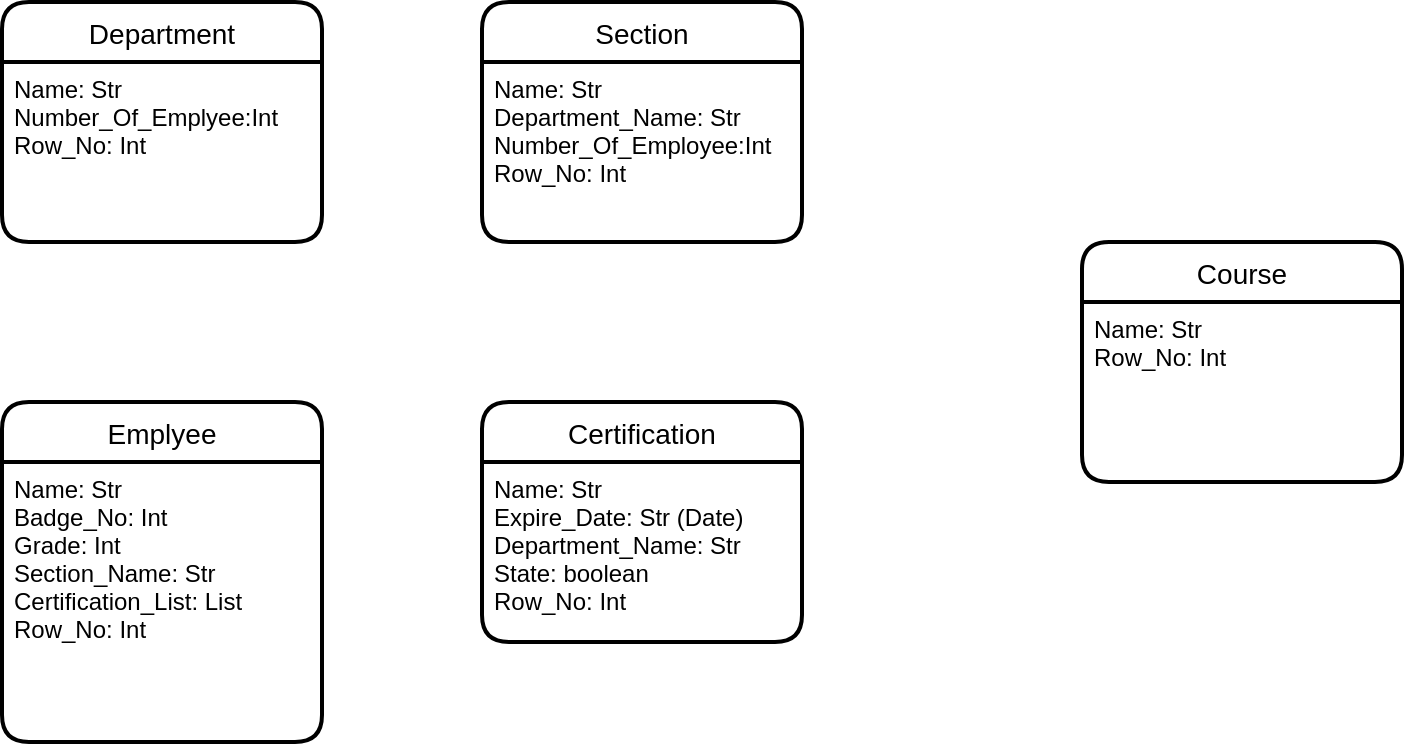 <mxfile compressed="true" version="14.4.3" type="device" pages="2"><diagram id="UUuCoV0_bjEItyt_-lpn" name="Class_Diagram"><mxGraphModel dx="768" dy="522" grid="1" gridSize="10" guides="1" tooltips="1" connect="1" arrows="1" fold="1" page="1" pageScale="1" pageWidth="1100" pageHeight="1700" math="0" shadow="0"><root><mxCell id="0"/><mxCell id="1" parent="0"/><mxCell id="PAeDSjq2jhPTetRT0HK3-1" value="Certification" style="swimlane;childLayout=stackLayout;horizontal=1;startSize=30;horizontalStack=0;rounded=1;fontSize=14;fontStyle=0;strokeWidth=2;resizeParent=0;resizeLast=1;shadow=0;dashed=0;align=center;" parent="1" vertex="1"><mxGeometry x="310" y="280" width="160" height="120" as="geometry"><mxRectangle x="310" y="280" width="110" height="30" as="alternateBounds"/></mxGeometry></mxCell><mxCell id="PAeDSjq2jhPTetRT0HK3-2" value="Name: Str&#10;Expire_Date: Str (Date)&#10;Department_Name: Str&#10;State: boolean&#10;Row_No: Int&#10;" style="align=left;strokeColor=none;fillColor=none;spacingLeft=4;fontSize=12;verticalAlign=top;resizable=0;rotatable=0;part=1;" parent="PAeDSjq2jhPTetRT0HK3-1" vertex="1"><mxGeometry y="30" width="160" height="90" as="geometry"/></mxCell><mxCell id="PAeDSjq2jhPTetRT0HK3-3" value="Emplyee" style="swimlane;childLayout=stackLayout;horizontal=1;startSize=30;horizontalStack=0;rounded=1;fontSize=14;fontStyle=0;strokeWidth=2;resizeParent=0;resizeLast=1;shadow=0;dashed=0;align=center;" parent="1" vertex="1"><mxGeometry x="70" y="280" width="160" height="170" as="geometry"/></mxCell><mxCell id="PAeDSjq2jhPTetRT0HK3-4" value="Name: Str&#10;Badge_No: Int&#10;Grade: Int&#10;Section_Name: Str&#10;Certification_List: List&#10;Row_No: Int" style="align=left;strokeColor=none;fillColor=none;spacingLeft=4;fontSize=12;verticalAlign=top;resizable=0;rotatable=0;part=1;" parent="PAeDSjq2jhPTetRT0HK3-3" vertex="1"><mxGeometry y="30" width="160" height="140" as="geometry"/></mxCell><mxCell id="PAeDSjq2jhPTetRT0HK3-5" value="Department" style="swimlane;childLayout=stackLayout;horizontal=1;startSize=30;horizontalStack=0;rounded=1;fontSize=14;fontStyle=0;strokeWidth=2;resizeParent=0;resizeLast=1;shadow=0;dashed=0;align=center;" parent="1" vertex="1"><mxGeometry x="70" y="80" width="160" height="120" as="geometry"/></mxCell><mxCell id="PAeDSjq2jhPTetRT0HK3-6" value="Name: Str&#10;Number_Of_Emplyee:Int&#10;Row_No: Int" style="align=left;strokeColor=none;fillColor=none;spacingLeft=4;fontSize=12;verticalAlign=top;resizable=0;rotatable=0;part=1;" parent="PAeDSjq2jhPTetRT0HK3-5" vertex="1"><mxGeometry y="30" width="160" height="90" as="geometry"/></mxCell><mxCell id="PAeDSjq2jhPTetRT0HK3-7" value="Course" style="swimlane;childLayout=stackLayout;horizontal=1;startSize=30;horizontalStack=0;rounded=1;fontSize=14;fontStyle=0;strokeWidth=2;resizeParent=0;resizeLast=1;shadow=0;dashed=0;align=center;" parent="1" vertex="1"><mxGeometry x="610" y="200" width="160" height="120" as="geometry"/></mxCell><mxCell id="PAeDSjq2jhPTetRT0HK3-8" value="Name: Str&#10;Row_No: Int&#10;" style="align=left;strokeColor=none;fillColor=none;spacingLeft=4;fontSize=12;verticalAlign=top;resizable=0;rotatable=0;part=1;" parent="PAeDSjq2jhPTetRT0HK3-7" vertex="1"><mxGeometry y="30" width="160" height="90" as="geometry"/></mxCell><mxCell id="PAeDSjq2jhPTetRT0HK3-9" value="Section" style="swimlane;childLayout=stackLayout;horizontal=1;startSize=30;horizontalStack=0;rounded=1;fontSize=14;fontStyle=0;strokeWidth=2;resizeParent=0;resizeLast=1;shadow=0;dashed=0;align=center;" parent="1" vertex="1"><mxGeometry x="310" y="80" width="160" height="120" as="geometry"/></mxCell><mxCell id="PAeDSjq2jhPTetRT0HK3-10" value="Name: Str&#10;Department_Name: Str&#10;Number_Of_Employee:Int&#10;Row_No: Int" style="align=left;strokeColor=none;fillColor=none;spacingLeft=4;fontSize=12;verticalAlign=top;resizable=0;rotatable=0;part=1;" parent="PAeDSjq2jhPTetRT0HK3-9" vertex="1"><mxGeometry y="30" width="160" height="90" as="geometry"/></mxCell></root></mxGraphModel></diagram><diagram id="b-lQQZeDpDNi9hUTVU4Y" name="Work_Flow"><mxGraphModel dx="904" dy="614" grid="1" gridSize="10" guides="1" tooltips="1" connect="1" arrows="1" fold="1" page="1" pageScale="1" pageWidth="1100" pageHeight="1700" math="0" shadow="0"><root><mxCell id="F2K3pTpeq39zFY_2ysc3-0"/><mxCell id="F2K3pTpeq39zFY_2ysc3-1" parent="F2K3pTpeq39zFY_2ysc3-0"/><mxCell id="6Wv6LAjIiwOSmOT-6UJG-86" value="" style="group" parent="F2K3pTpeq39zFY_2ysc3-1" vertex="1" connectable="0"><mxGeometry x="20" y="220" width="1010" height="310" as="geometry"/></mxCell><mxCell id="6Wv6LAjIiwOSmOT-6UJG-81" value="" style="rounded=0;whiteSpace=wrap;html=1;" parent="6Wv6LAjIiwOSmOT-6UJG-86" vertex="1"><mxGeometry x="201.144" width="577.754" height="274.571" as="geometry"/></mxCell><mxCell id="6Wv6LAjIiwOSmOT-6UJG-66" value="&lt;span style=&quot;font-size: 13px&quot;&gt;Process Tables&lt;/span&gt;" style="rounded=1;whiteSpace=wrap;html=1;" parent="6Wv6LAjIiwOSmOT-6UJG-86" vertex="1"><mxGeometry x="421.547" y="106.286" width="136.949" height="79.714" as="geometry"/></mxCell><mxCell id="6Wv6LAjIiwOSmOT-6UJG-68" value="Process Data" style="rounded=1;whiteSpace=wrap;html=1;" parent="6Wv6LAjIiwOSmOT-6UJG-86" vertex="1"><mxGeometry x="616.271" y="106.286" width="136.949" height="79.714" as="geometry"/></mxCell><mxCell id="6Wv6LAjIiwOSmOT-6UJG-78" style="edgeStyle=orthogonalEdgeStyle;rounded=0;orthogonalLoop=1;jettySize=auto;html=1;exitX=1;exitY=0.5;exitDx=0;exitDy=0;entryX=0;entryY=0.5;entryDx=0;entryDy=0;" parent="6Wv6LAjIiwOSmOT-6UJG-86" source="6Wv6LAjIiwOSmOT-6UJG-66" target="6Wv6LAjIiwOSmOT-6UJG-68" edge="1"><mxGeometry relative="1" as="geometry"/></mxCell><mxCell id="6Wv6LAjIiwOSmOT-6UJG-76" style="edgeStyle=orthogonalEdgeStyle;rounded=0;orthogonalLoop=1;jettySize=auto;html=1;exitX=1;exitY=0.5;exitDx=0;exitDy=0;entryX=0;entryY=0.5;entryDx=0;entryDy=0;" parent="6Wv6LAjIiwOSmOT-6UJG-86" source="6Wv6LAjIiwOSmOT-6UJG-69" target="6Wv6LAjIiwOSmOT-6UJG-66" edge="1"><mxGeometry relative="1" as="geometry"/></mxCell><mxCell id="6Wv6LAjIiwOSmOT-6UJG-69" value="&lt;font style=&quot;font-size: 13px&quot;&gt;Read File&lt;/font&gt;" style="rounded=1;whiteSpace=wrap;html=1;" parent="6Wv6LAjIiwOSmOT-6UJG-86" vertex="1"><mxGeometry x="222.542" y="106.286" width="136.949" height="79.714" as="geometry"/></mxCell><mxCell id="6Wv6LAjIiwOSmOT-6UJG-72" style="edgeStyle=orthogonalEdgeStyle;rounded=0;orthogonalLoop=1;jettySize=auto;html=1;exitX=1;exitY=0.5;exitDx=0;exitDy=0;entryX=0;entryY=0.5;entryDx=0;entryDy=0;" parent="6Wv6LAjIiwOSmOT-6UJG-86" source="6Wv6LAjIiwOSmOT-6UJG-70" target="6Wv6LAjIiwOSmOT-6UJG-69" edge="1"><mxGeometry relative="1" as="geometry"/></mxCell><mxCell id="6Wv6LAjIiwOSmOT-6UJG-70" value="Excel workbook" style="rounded=1;whiteSpace=wrap;html=1;" parent="6Wv6LAjIiwOSmOT-6UJG-86" vertex="1"><mxGeometry y="108.5" width="128.39" height="75.286" as="geometry"/></mxCell><mxCell id="6Wv6LAjIiwOSmOT-6UJG-71" value="&lt;font style=&quot;font-size: 10px&quot;&gt;Enter File&lt;/font&gt;" style="text;html=1;align=center;verticalAlign=middle;resizable=0;points=[];autosize=1;" parent="6Wv6LAjIiwOSmOT-6UJG-86" vertex="1"><mxGeometry x="145.508" y="124" width="60" height="20" as="geometry"/></mxCell><mxCell id="6Wv6LAjIiwOSmOT-6UJG-74" value="&lt;b&gt;Input&lt;/b&gt;" style="text;html=1;align=center;verticalAlign=middle;resizable=0;points=[];autosize=1;" parent="6Wv6LAjIiwOSmOT-6UJG-86" vertex="1"><mxGeometry x="47.076" y="186" width="40" height="20" as="geometry"/></mxCell><mxCell id="6Wv6LAjIiwOSmOT-6UJG-75" value="new sheet" style="rounded=1;whiteSpace=wrap;html=1;" parent="6Wv6LAjIiwOSmOT-6UJG-86" vertex="1"><mxGeometry x="873.051" y="106.286" width="136.949" height="79.714" as="geometry"/></mxCell><mxCell id="6Wv6LAjIiwOSmOT-6UJG-79" style="edgeStyle=orthogonalEdgeStyle;rounded=0;orthogonalLoop=1;jettySize=auto;html=1;exitX=1;exitY=0.5;exitDx=0;exitDy=0;entryX=0;entryY=0.5;entryDx=0;entryDy=0;" parent="6Wv6LAjIiwOSmOT-6UJG-86" source="6Wv6LAjIiwOSmOT-6UJG-68" target="6Wv6LAjIiwOSmOT-6UJG-75" edge="1"><mxGeometry relative="1" as="geometry"/></mxCell><mxCell id="6Wv6LAjIiwOSmOT-6UJG-77" value="Convert&amp;nbsp;" style="text;html=1;align=center;verticalAlign=middle;resizable=0;points=[];autosize=1;" parent="6Wv6LAjIiwOSmOT-6UJG-86" vertex="1"><mxGeometry x="359.492" y="124" width="60" height="20" as="geometry"/></mxCell><mxCell id="6Wv6LAjIiwOSmOT-6UJG-82" value="&lt;b&gt;Output&lt;/b&gt;" style="text;html=1;align=center;verticalAlign=middle;resizable=0;points=[];autosize=1;" parent="6Wv6LAjIiwOSmOT-6UJG-86" vertex="1"><mxGeometry x="920.127" y="194.857" width="50" height="20" as="geometry"/></mxCell><mxCell id="6Wv6LAjIiwOSmOT-6UJG-83" value="&lt;b&gt;&lt;font style=&quot;font-size: 17px&quot;&gt;System&lt;/font&gt;&lt;/b&gt;" style="text;html=1;align=center;verticalAlign=middle;resizable=0;points=[];autosize=1;" parent="6Wv6LAjIiwOSmOT-6UJG-86" vertex="1"><mxGeometry x="455.784" y="292.286" width="80" height="20" as="geometry"/></mxCell><mxCell id="6Wv6LAjIiwOSmOT-6UJG-84" value="Save" style="text;html=1;align=center;verticalAlign=middle;resizable=0;points=[];autosize=1;" parent="6Wv6LAjIiwOSmOT-6UJG-86" vertex="1"><mxGeometry x="796.017" y="124" width="40" height="20" as="geometry"/></mxCell><mxCell id="6Wv6LAjIiwOSmOT-6UJG-87" style="edgeStyle=orthogonalEdgeStyle;rounded=0;orthogonalLoop=1;jettySize=auto;html=1;exitX=1;exitY=0;exitDx=0;exitDy=0;entryX=1;entryY=1;entryDx=0;entryDy=0;entryPerimeter=0;" parent="F2K3pTpeq39zFY_2ysc3-1" source="6Wv6LAjIiwOSmOT-6UJG-68" target="6Wv6LAjIiwOSmOT-6UJG-89" edge="1"><mxGeometry relative="1" as="geometry"><mxPoint x="870" y="180" as="targetPoint"/></mxGeometry></mxCell><mxCell id="6Wv6LAjIiwOSmOT-6UJG-89" value="These parts are changable debends on the data and what the user's needs" style="shape=note2;boundedLbl=1;whiteSpace=wrap;html=1;size=25;verticalAlign=top;align=center;" parent="F2K3pTpeq39zFY_2ysc3-1" vertex="1"><mxGeometry x="700" y="90" width="160" height="110" as="geometry"/></mxCell><mxCell id="dMmTwgvgDVHPOc3zhQUg-0" style="edgeStyle=orthogonalEdgeStyle;rounded=0;orthogonalLoop=1;jettySize=auto;html=1;exitX=1;exitY=0;exitDx=0;exitDy=0;entryX=0;entryY=1;entryDx=0;entryDy=0;entryPerimeter=0;" parent="F2K3pTpeq39zFY_2ysc3-1" source="6Wv6LAjIiwOSmOT-6UJG-66" target="6Wv6LAjIiwOSmOT-6UJG-89" edge="1"><mxGeometry relative="1" as="geometry"/></mxCell></root></mxGraphModel></diagram></mxfile>